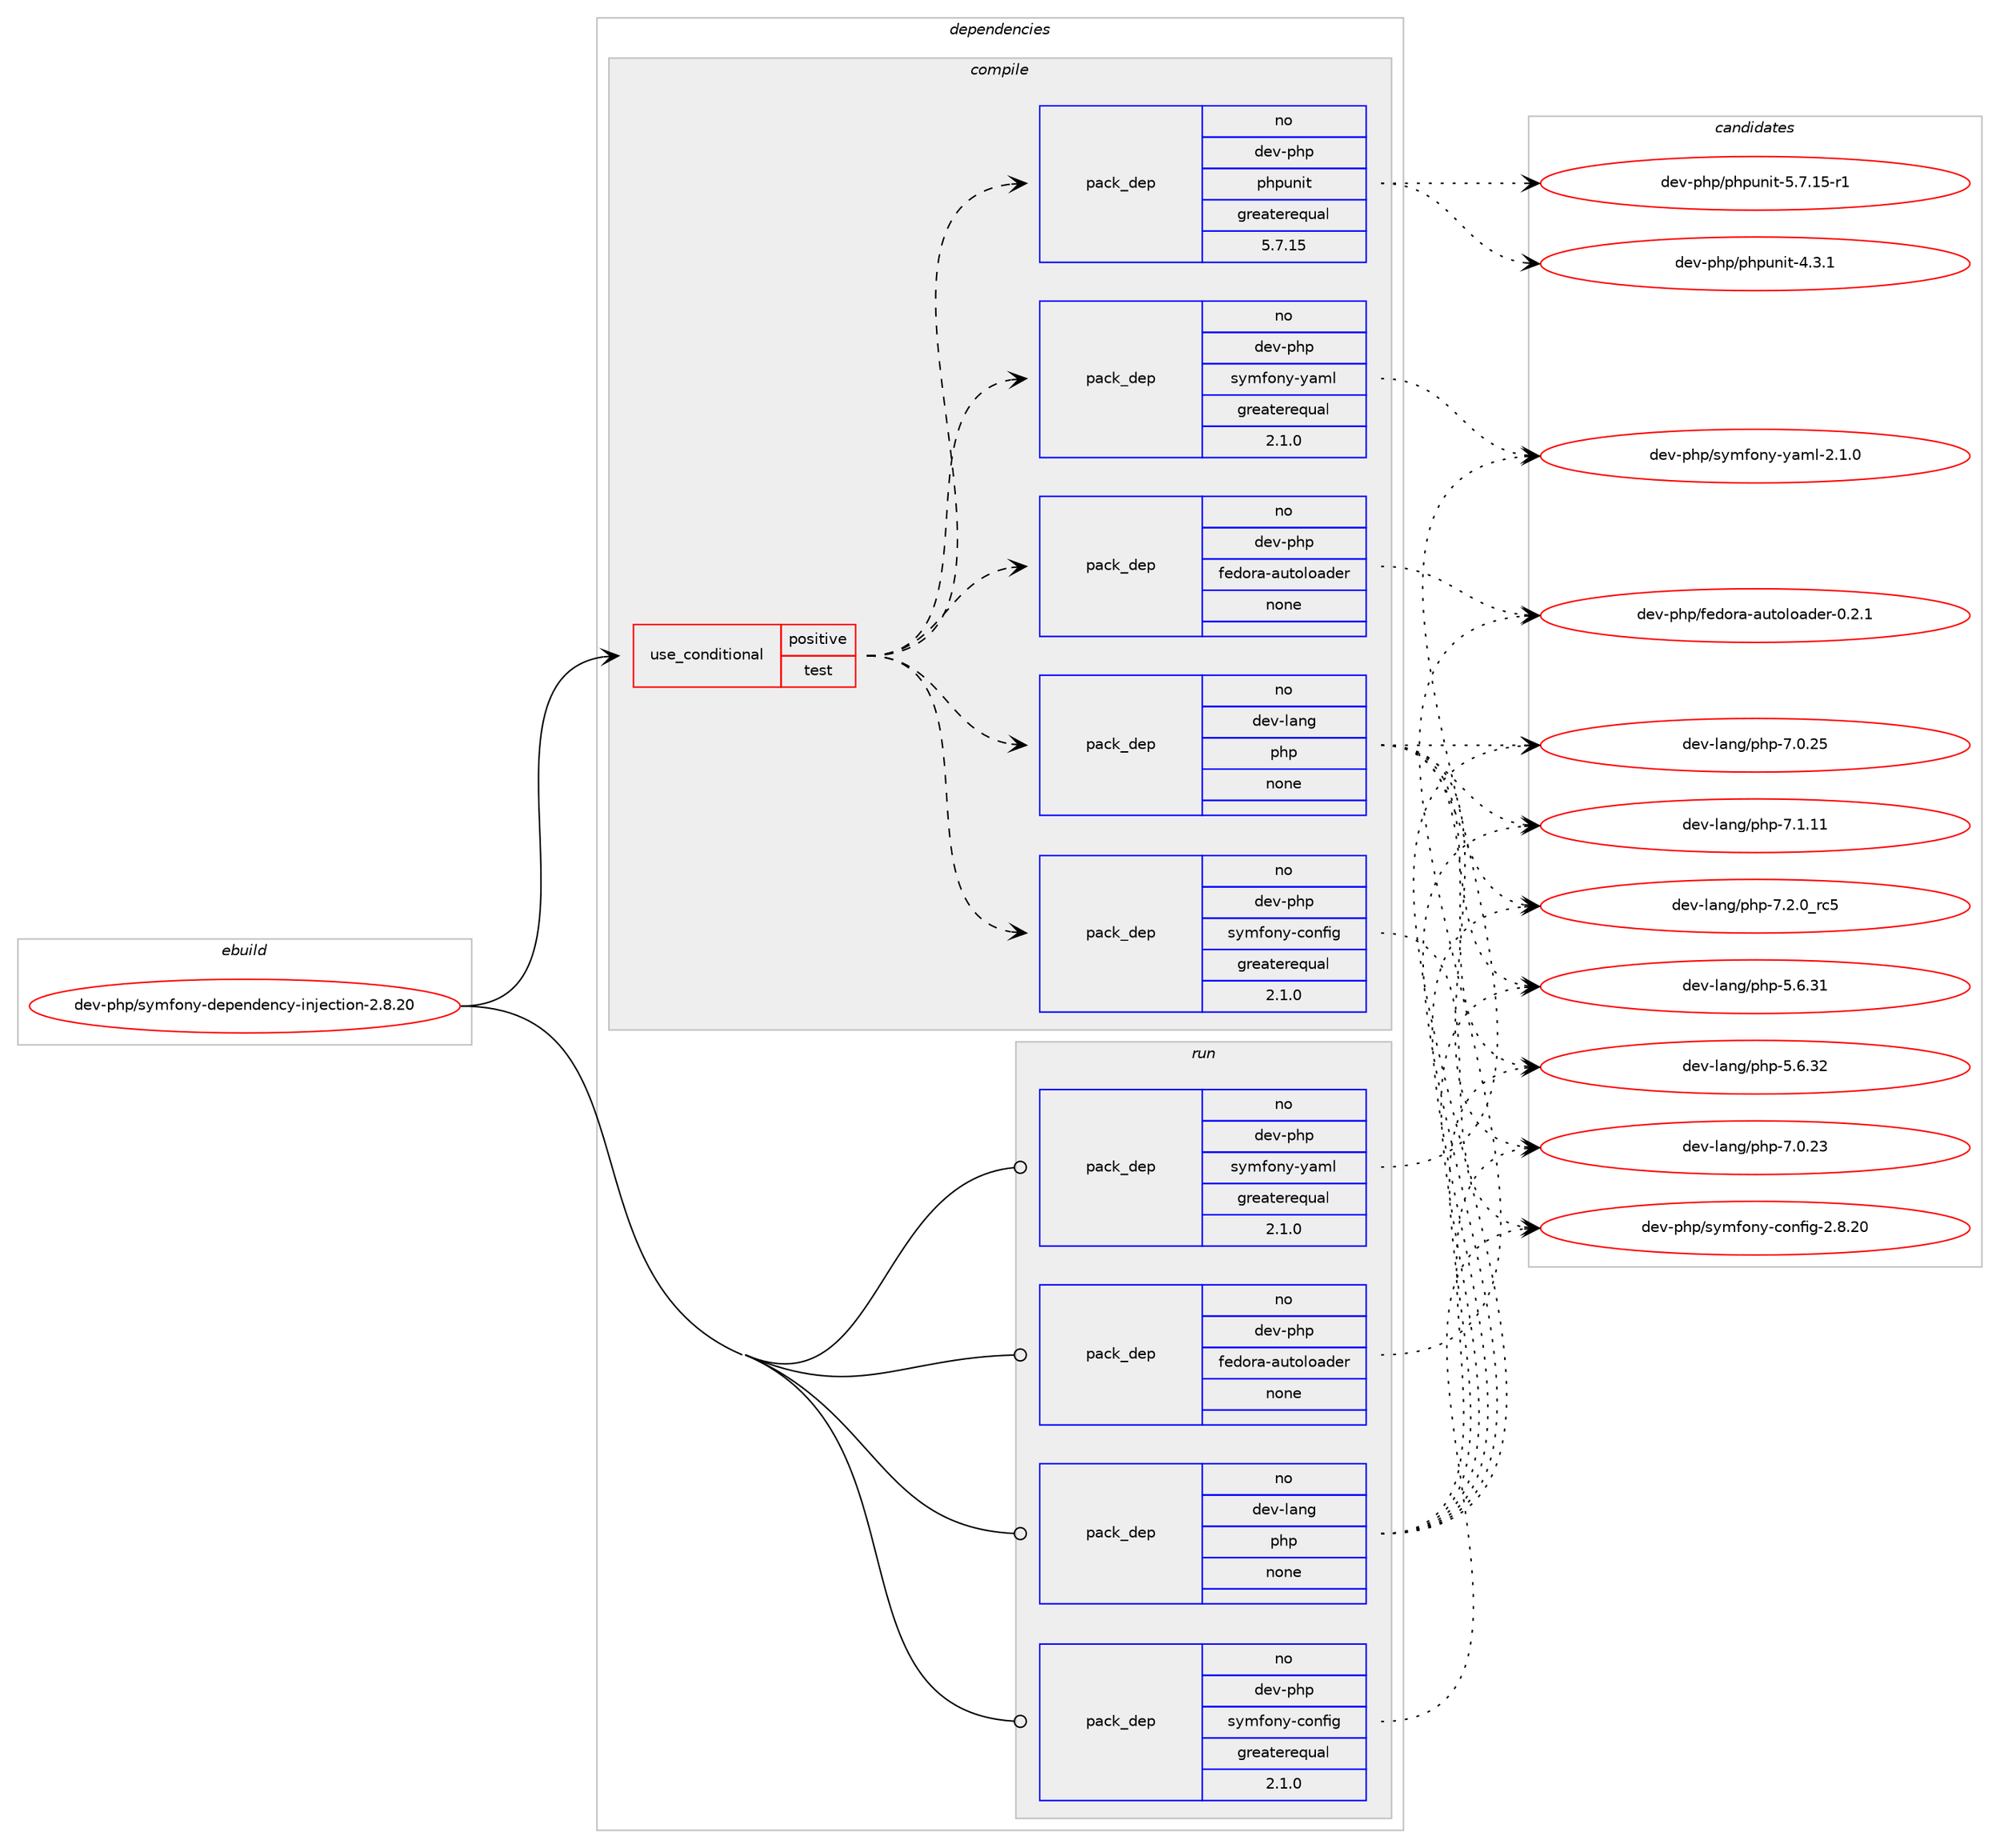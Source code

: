 digraph prolog {

# *************
# Graph options
# *************

newrank=true;
concentrate=true;
compound=true;
graph [rankdir=LR,fontname=Helvetica,fontsize=10,ranksep=1.5];#, ranksep=2.5, nodesep=0.2];
edge  [arrowhead=vee];
node  [fontname=Helvetica,fontsize=10];

# **********
# The ebuild
# **********

subgraph cluster_leftcol {
color=gray;
rank=same;
label=<<i>ebuild</i>>;
id [label="dev-php/symfony-dependency-injection-2.8.20", color=red, width=4, href="../dev-php/symfony-dependency-injection-2.8.20.svg"];
}

# ****************
# The dependencies
# ****************

subgraph cluster_midcol {
color=gray;
label=<<i>dependencies</i>>;
subgraph cluster_compile {
fillcolor="#eeeeee";
style=filled;
label=<<i>compile</i>>;
subgraph cond28758 {
dependency144180 [label=<<TABLE BORDER="0" CELLBORDER="1" CELLSPACING="0" CELLPADDING="4"><TR><TD ROWSPAN="3" CELLPADDING="10">use_conditional</TD></TR><TR><TD>positive</TD></TR><TR><TD>test</TD></TR></TABLE>>, shape=none, color=red];
subgraph pack111617 {
dependency144181 [label=<<TABLE BORDER="0" CELLBORDER="1" CELLSPACING="0" CELLPADDING="4" WIDTH="220"><TR><TD ROWSPAN="6" CELLPADDING="30">pack_dep</TD></TR><TR><TD WIDTH="110">no</TD></TR><TR><TD>dev-lang</TD></TR><TR><TD>php</TD></TR><TR><TD>none</TD></TR><TR><TD></TD></TR></TABLE>>, shape=none, color=blue];
}
dependency144180:e -> dependency144181:w [weight=20,style="dashed",arrowhead="vee"];
subgraph pack111618 {
dependency144182 [label=<<TABLE BORDER="0" CELLBORDER="1" CELLSPACING="0" CELLPADDING="4" WIDTH="220"><TR><TD ROWSPAN="6" CELLPADDING="30">pack_dep</TD></TR><TR><TD WIDTH="110">no</TD></TR><TR><TD>dev-php</TD></TR><TR><TD>fedora-autoloader</TD></TR><TR><TD>none</TD></TR><TR><TD></TD></TR></TABLE>>, shape=none, color=blue];
}
dependency144180:e -> dependency144182:w [weight=20,style="dashed",arrowhead="vee"];
subgraph pack111619 {
dependency144183 [label=<<TABLE BORDER="0" CELLBORDER="1" CELLSPACING="0" CELLPADDING="4" WIDTH="220"><TR><TD ROWSPAN="6" CELLPADDING="30">pack_dep</TD></TR><TR><TD WIDTH="110">no</TD></TR><TR><TD>dev-php</TD></TR><TR><TD>symfony-config</TD></TR><TR><TD>greaterequal</TD></TR><TR><TD>2.1.0</TD></TR></TABLE>>, shape=none, color=blue];
}
dependency144180:e -> dependency144183:w [weight=20,style="dashed",arrowhead="vee"];
subgraph pack111620 {
dependency144184 [label=<<TABLE BORDER="0" CELLBORDER="1" CELLSPACING="0" CELLPADDING="4" WIDTH="220"><TR><TD ROWSPAN="6" CELLPADDING="30">pack_dep</TD></TR><TR><TD WIDTH="110">no</TD></TR><TR><TD>dev-php</TD></TR><TR><TD>symfony-yaml</TD></TR><TR><TD>greaterequal</TD></TR><TR><TD>2.1.0</TD></TR></TABLE>>, shape=none, color=blue];
}
dependency144180:e -> dependency144184:w [weight=20,style="dashed",arrowhead="vee"];
subgraph pack111621 {
dependency144185 [label=<<TABLE BORDER="0" CELLBORDER="1" CELLSPACING="0" CELLPADDING="4" WIDTH="220"><TR><TD ROWSPAN="6" CELLPADDING="30">pack_dep</TD></TR><TR><TD WIDTH="110">no</TD></TR><TR><TD>dev-php</TD></TR><TR><TD>phpunit</TD></TR><TR><TD>greaterequal</TD></TR><TR><TD>5.7.15</TD></TR></TABLE>>, shape=none, color=blue];
}
dependency144180:e -> dependency144185:w [weight=20,style="dashed",arrowhead="vee"];
}
id:e -> dependency144180:w [weight=20,style="solid",arrowhead="vee"];
}
subgraph cluster_compileandrun {
fillcolor="#eeeeee";
style=filled;
label=<<i>compile and run</i>>;
}
subgraph cluster_run {
fillcolor="#eeeeee";
style=filled;
label=<<i>run</i>>;
subgraph pack111622 {
dependency144186 [label=<<TABLE BORDER="0" CELLBORDER="1" CELLSPACING="0" CELLPADDING="4" WIDTH="220"><TR><TD ROWSPAN="6" CELLPADDING="30">pack_dep</TD></TR><TR><TD WIDTH="110">no</TD></TR><TR><TD>dev-lang</TD></TR><TR><TD>php</TD></TR><TR><TD>none</TD></TR><TR><TD></TD></TR></TABLE>>, shape=none, color=blue];
}
id:e -> dependency144186:w [weight=20,style="solid",arrowhead="odot"];
subgraph pack111623 {
dependency144187 [label=<<TABLE BORDER="0" CELLBORDER="1" CELLSPACING="0" CELLPADDING="4" WIDTH="220"><TR><TD ROWSPAN="6" CELLPADDING="30">pack_dep</TD></TR><TR><TD WIDTH="110">no</TD></TR><TR><TD>dev-php</TD></TR><TR><TD>fedora-autoloader</TD></TR><TR><TD>none</TD></TR><TR><TD></TD></TR></TABLE>>, shape=none, color=blue];
}
id:e -> dependency144187:w [weight=20,style="solid",arrowhead="odot"];
subgraph pack111624 {
dependency144188 [label=<<TABLE BORDER="0" CELLBORDER="1" CELLSPACING="0" CELLPADDING="4" WIDTH="220"><TR><TD ROWSPAN="6" CELLPADDING="30">pack_dep</TD></TR><TR><TD WIDTH="110">no</TD></TR><TR><TD>dev-php</TD></TR><TR><TD>symfony-config</TD></TR><TR><TD>greaterequal</TD></TR><TR><TD>2.1.0</TD></TR></TABLE>>, shape=none, color=blue];
}
id:e -> dependency144188:w [weight=20,style="solid",arrowhead="odot"];
subgraph pack111625 {
dependency144189 [label=<<TABLE BORDER="0" CELLBORDER="1" CELLSPACING="0" CELLPADDING="4" WIDTH="220"><TR><TD ROWSPAN="6" CELLPADDING="30">pack_dep</TD></TR><TR><TD WIDTH="110">no</TD></TR><TR><TD>dev-php</TD></TR><TR><TD>symfony-yaml</TD></TR><TR><TD>greaterequal</TD></TR><TR><TD>2.1.0</TD></TR></TABLE>>, shape=none, color=blue];
}
id:e -> dependency144189:w [weight=20,style="solid",arrowhead="odot"];
}
}

# **************
# The candidates
# **************

subgraph cluster_choices {
rank=same;
color=gray;
label=<<i>candidates</i>>;

subgraph choice111617 {
color=black;
nodesep=1;
choice10010111845108971101034711210411245534654465149 [label="dev-lang/php-5.6.31", color=red, width=4,href="../dev-lang/php-5.6.31.svg"];
choice10010111845108971101034711210411245534654465150 [label="dev-lang/php-5.6.32", color=red, width=4,href="../dev-lang/php-5.6.32.svg"];
choice10010111845108971101034711210411245554648465051 [label="dev-lang/php-7.0.23", color=red, width=4,href="../dev-lang/php-7.0.23.svg"];
choice10010111845108971101034711210411245554648465053 [label="dev-lang/php-7.0.25", color=red, width=4,href="../dev-lang/php-7.0.25.svg"];
choice10010111845108971101034711210411245554649464949 [label="dev-lang/php-7.1.11", color=red, width=4,href="../dev-lang/php-7.1.11.svg"];
choice100101118451089711010347112104112455546504648951149953 [label="dev-lang/php-7.2.0_rc5", color=red, width=4,href="../dev-lang/php-7.2.0_rc5.svg"];
dependency144181:e -> choice10010111845108971101034711210411245534654465149:w [style=dotted,weight="100"];
dependency144181:e -> choice10010111845108971101034711210411245534654465150:w [style=dotted,weight="100"];
dependency144181:e -> choice10010111845108971101034711210411245554648465051:w [style=dotted,weight="100"];
dependency144181:e -> choice10010111845108971101034711210411245554648465053:w [style=dotted,weight="100"];
dependency144181:e -> choice10010111845108971101034711210411245554649464949:w [style=dotted,weight="100"];
dependency144181:e -> choice100101118451089711010347112104112455546504648951149953:w [style=dotted,weight="100"];
}
subgraph choice111618 {
color=black;
nodesep=1;
choice100101118451121041124710210110011111497459711711611110811197100101114454846504649 [label="dev-php/fedora-autoloader-0.2.1", color=red, width=4,href="../dev-php/fedora-autoloader-0.2.1.svg"];
dependency144182:e -> choice100101118451121041124710210110011111497459711711611110811197100101114454846504649:w [style=dotted,weight="100"];
}
subgraph choice111619 {
color=black;
nodesep=1;
choice1001011184511210411247115121109102111110121459911111010210510345504656465048 [label="dev-php/symfony-config-2.8.20", color=red, width=4,href="../dev-php/symfony-config-2.8.20.svg"];
dependency144183:e -> choice1001011184511210411247115121109102111110121459911111010210510345504656465048:w [style=dotted,weight="100"];
}
subgraph choice111620 {
color=black;
nodesep=1;
choice10010111845112104112471151211091021111101214512197109108455046494648 [label="dev-php/symfony-yaml-2.1.0", color=red, width=4,href="../dev-php/symfony-yaml-2.1.0.svg"];
dependency144184:e -> choice10010111845112104112471151211091021111101214512197109108455046494648:w [style=dotted,weight="100"];
}
subgraph choice111621 {
color=black;
nodesep=1;
choice1001011184511210411247112104112117110105116455246514649 [label="dev-php/phpunit-4.3.1", color=red, width=4,href="../dev-php/phpunit-4.3.1.svg"];
choice1001011184511210411247112104112117110105116455346554649534511449 [label="dev-php/phpunit-5.7.15-r1", color=red, width=4,href="../dev-php/phpunit-5.7.15-r1.svg"];
dependency144185:e -> choice1001011184511210411247112104112117110105116455246514649:w [style=dotted,weight="100"];
dependency144185:e -> choice1001011184511210411247112104112117110105116455346554649534511449:w [style=dotted,weight="100"];
}
subgraph choice111622 {
color=black;
nodesep=1;
choice10010111845108971101034711210411245534654465149 [label="dev-lang/php-5.6.31", color=red, width=4,href="../dev-lang/php-5.6.31.svg"];
choice10010111845108971101034711210411245534654465150 [label="dev-lang/php-5.6.32", color=red, width=4,href="../dev-lang/php-5.6.32.svg"];
choice10010111845108971101034711210411245554648465051 [label="dev-lang/php-7.0.23", color=red, width=4,href="../dev-lang/php-7.0.23.svg"];
choice10010111845108971101034711210411245554648465053 [label="dev-lang/php-7.0.25", color=red, width=4,href="../dev-lang/php-7.0.25.svg"];
choice10010111845108971101034711210411245554649464949 [label="dev-lang/php-7.1.11", color=red, width=4,href="../dev-lang/php-7.1.11.svg"];
choice100101118451089711010347112104112455546504648951149953 [label="dev-lang/php-7.2.0_rc5", color=red, width=4,href="../dev-lang/php-7.2.0_rc5.svg"];
dependency144186:e -> choice10010111845108971101034711210411245534654465149:w [style=dotted,weight="100"];
dependency144186:e -> choice10010111845108971101034711210411245534654465150:w [style=dotted,weight="100"];
dependency144186:e -> choice10010111845108971101034711210411245554648465051:w [style=dotted,weight="100"];
dependency144186:e -> choice10010111845108971101034711210411245554648465053:w [style=dotted,weight="100"];
dependency144186:e -> choice10010111845108971101034711210411245554649464949:w [style=dotted,weight="100"];
dependency144186:e -> choice100101118451089711010347112104112455546504648951149953:w [style=dotted,weight="100"];
}
subgraph choice111623 {
color=black;
nodesep=1;
choice100101118451121041124710210110011111497459711711611110811197100101114454846504649 [label="dev-php/fedora-autoloader-0.2.1", color=red, width=4,href="../dev-php/fedora-autoloader-0.2.1.svg"];
dependency144187:e -> choice100101118451121041124710210110011111497459711711611110811197100101114454846504649:w [style=dotted,weight="100"];
}
subgraph choice111624 {
color=black;
nodesep=1;
choice1001011184511210411247115121109102111110121459911111010210510345504656465048 [label="dev-php/symfony-config-2.8.20", color=red, width=4,href="../dev-php/symfony-config-2.8.20.svg"];
dependency144188:e -> choice1001011184511210411247115121109102111110121459911111010210510345504656465048:w [style=dotted,weight="100"];
}
subgraph choice111625 {
color=black;
nodesep=1;
choice10010111845112104112471151211091021111101214512197109108455046494648 [label="dev-php/symfony-yaml-2.1.0", color=red, width=4,href="../dev-php/symfony-yaml-2.1.0.svg"];
dependency144189:e -> choice10010111845112104112471151211091021111101214512197109108455046494648:w [style=dotted,weight="100"];
}
}

}
